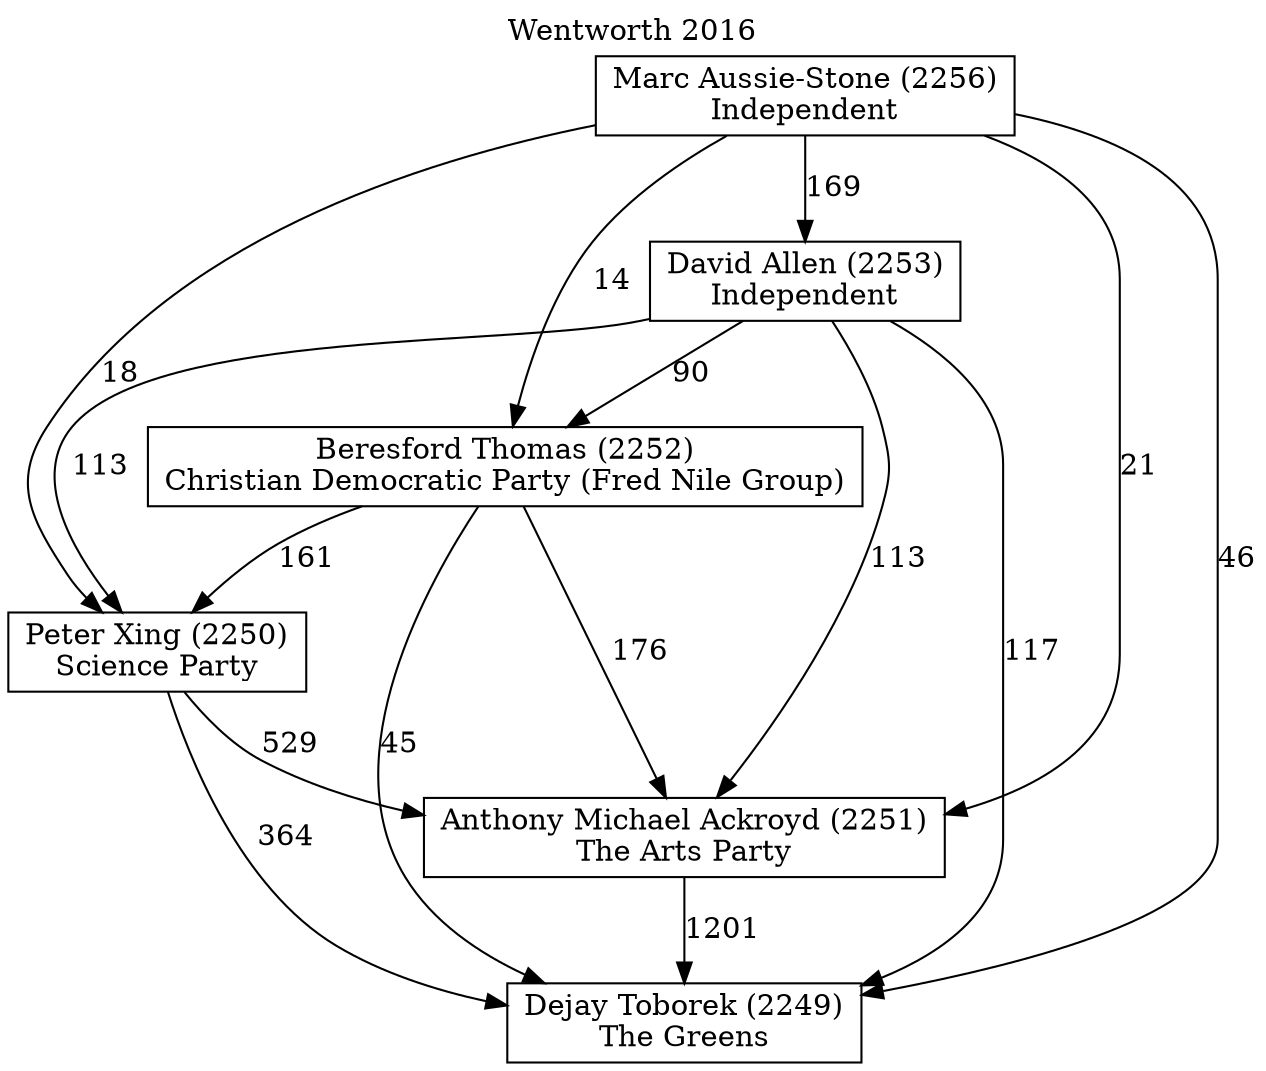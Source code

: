 // House preference flow
digraph "Dejay Toborek (2249)_Wentworth_2016" {
	graph [label="Wentworth 2016" labelloc=t mclimit=10]
	node [shape=box]
	"Anthony Michael Ackroyd (2251)" [label="Anthony Michael Ackroyd (2251)
The Arts Party"]
	"Beresford Thomas (2252)" [label="Beresford Thomas (2252)
Christian Democratic Party (Fred Nile Group)"]
	"David Allen (2253)" [label="David Allen (2253)
Independent"]
	"Marc Aussie-Stone (2256)" [label="Marc Aussie-Stone (2256)
Independent"]
	"Dejay Toborek (2249)" [label="Dejay Toborek (2249)
The Greens"]
	"Peter Xing (2250)" [label="Peter Xing (2250)
Science Party"]
	"Marc Aussie-Stone (2256)" -> "Anthony Michael Ackroyd (2251)" [label=21]
	"Beresford Thomas (2252)" -> "Anthony Michael Ackroyd (2251)" [label=176]
	"Beresford Thomas (2252)" -> "Dejay Toborek (2249)" [label=45]
	"Marc Aussie-Stone (2256)" -> "Peter Xing (2250)" [label=18]
	"David Allen (2253)" -> "Dejay Toborek (2249)" [label=117]
	"David Allen (2253)" -> "Anthony Michael Ackroyd (2251)" [label=113]
	"Marc Aussie-Stone (2256)" -> "Dejay Toborek (2249)" [label=46]
	"Peter Xing (2250)" -> "Dejay Toborek (2249)" [label=364]
	"David Allen (2253)" -> "Peter Xing (2250)" [label=113]
	"Peter Xing (2250)" -> "Anthony Michael Ackroyd (2251)" [label=529]
	"Anthony Michael Ackroyd (2251)" -> "Dejay Toborek (2249)" [label=1201]
	"David Allen (2253)" -> "Beresford Thomas (2252)" [label=90]
	"Marc Aussie-Stone (2256)" -> "Beresford Thomas (2252)" [label=14]
	"Beresford Thomas (2252)" -> "Peter Xing (2250)" [label=161]
	"Marc Aussie-Stone (2256)" -> "David Allen (2253)" [label=169]
}
